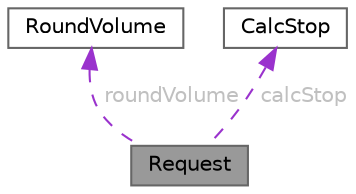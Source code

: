 digraph "Request"
{
 // LATEX_PDF_SIZE
  bgcolor="transparent";
  edge [fontname=Helvetica,fontsize=10,labelfontname=Helvetica,labelfontsize=10];
  node [fontname=Helvetica,fontsize=10,shape=box,height=0.2,width=0.4];
  Node1 [id="Node000001",label="Request",height=0.2,width=0.4,color="gray40", fillcolor="grey60", style="filled", fontcolor="black",tooltip="Class to handle trade requests."];
  Node2 -> Node1 [id="edge1_Node000001_Node000002",dir="back",color="darkorchid3",style="dashed",tooltip=" ",label=" roundVolume",fontcolor="grey" ];
  Node2 [id="Node000002",label="RoundVolume",height=0.2,width=0.4,color="gray40", fillcolor="white", style="filled",URL="$class_round_volume.html",tooltip="Class to round volumes to the nearest step size."];
  Node3 -> Node1 [id="edge2_Node000001_Node000003",dir="back",color="darkorchid3",style="dashed",tooltip=" ",label=" calcStop",fontcolor="grey" ];
  Node3 [id="Node000003",label="CalcStop",height=0.2,width=0.4,color="gray40", fillcolor="white", style="filled",URL="$class_calc_stop.html",tooltip="Class to calculate stop loss and take profit prices."];
}
